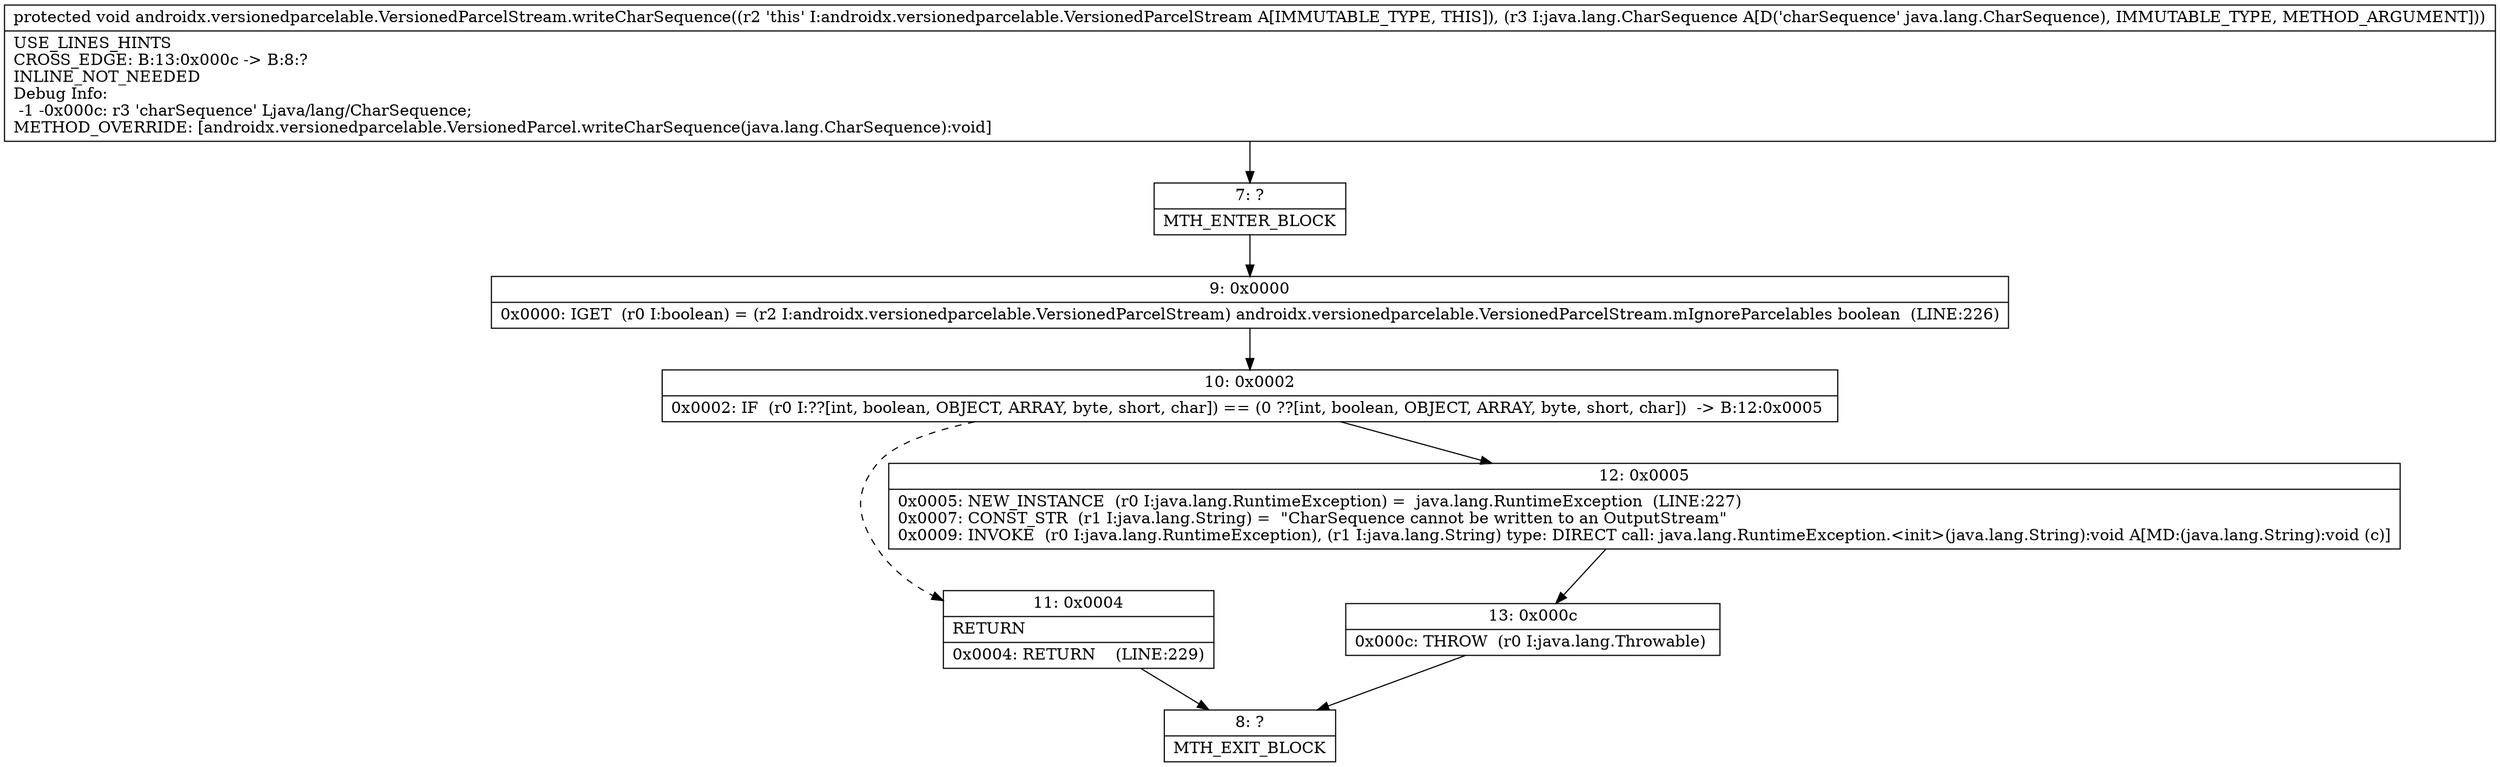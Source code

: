 digraph "CFG forandroidx.versionedparcelable.VersionedParcelStream.writeCharSequence(Ljava\/lang\/CharSequence;)V" {
Node_7 [shape=record,label="{7\:\ ?|MTH_ENTER_BLOCK\l}"];
Node_9 [shape=record,label="{9\:\ 0x0000|0x0000: IGET  (r0 I:boolean) = (r2 I:androidx.versionedparcelable.VersionedParcelStream) androidx.versionedparcelable.VersionedParcelStream.mIgnoreParcelables boolean  (LINE:226)\l}"];
Node_10 [shape=record,label="{10\:\ 0x0002|0x0002: IF  (r0 I:??[int, boolean, OBJECT, ARRAY, byte, short, char]) == (0 ??[int, boolean, OBJECT, ARRAY, byte, short, char])  \-\> B:12:0x0005 \l}"];
Node_11 [shape=record,label="{11\:\ 0x0004|RETURN\l|0x0004: RETURN    (LINE:229)\l}"];
Node_8 [shape=record,label="{8\:\ ?|MTH_EXIT_BLOCK\l}"];
Node_12 [shape=record,label="{12\:\ 0x0005|0x0005: NEW_INSTANCE  (r0 I:java.lang.RuntimeException) =  java.lang.RuntimeException  (LINE:227)\l0x0007: CONST_STR  (r1 I:java.lang.String) =  \"CharSequence cannot be written to an OutputStream\" \l0x0009: INVOKE  (r0 I:java.lang.RuntimeException), (r1 I:java.lang.String) type: DIRECT call: java.lang.RuntimeException.\<init\>(java.lang.String):void A[MD:(java.lang.String):void (c)]\l}"];
Node_13 [shape=record,label="{13\:\ 0x000c|0x000c: THROW  (r0 I:java.lang.Throwable) \l}"];
MethodNode[shape=record,label="{protected void androidx.versionedparcelable.VersionedParcelStream.writeCharSequence((r2 'this' I:androidx.versionedparcelable.VersionedParcelStream A[IMMUTABLE_TYPE, THIS]), (r3 I:java.lang.CharSequence A[D('charSequence' java.lang.CharSequence), IMMUTABLE_TYPE, METHOD_ARGUMENT]))  | USE_LINES_HINTS\lCROSS_EDGE: B:13:0x000c \-\> B:8:?\lINLINE_NOT_NEEDED\lDebug Info:\l  \-1 \-0x000c: r3 'charSequence' Ljava\/lang\/CharSequence;\lMETHOD_OVERRIDE: [androidx.versionedparcelable.VersionedParcel.writeCharSequence(java.lang.CharSequence):void]\l}"];
MethodNode -> Node_7;Node_7 -> Node_9;
Node_9 -> Node_10;
Node_10 -> Node_11[style=dashed];
Node_10 -> Node_12;
Node_11 -> Node_8;
Node_12 -> Node_13;
Node_13 -> Node_8;
}

